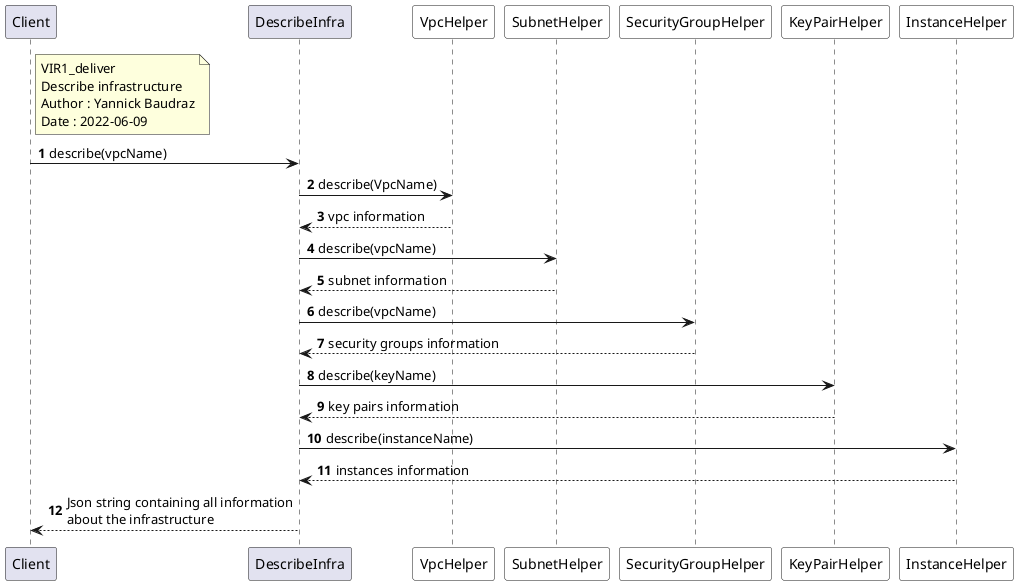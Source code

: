 @startuml Describe infrastructure
'https://plantuml.com/sequence-diagram

autonumber

participant Client
participant DescribeInfra as Infra
participant VpcHelper as Vpc #white
participant SubnetHelper as Subnet #white
participant SecurityGroupHelper as SecurityGroup #white
participant KeyPairHelper as KeyPair #white
participant InstanceHelper as Instance #white

note right Client
VIR1_deliver
Describe infrastructure
Author : Yannick Baudraz
Date : 2022-06-09
end note

Client -> Infra: describe(vpcName)

Infra -> Vpc : describe(VpcName)
Vpc --> Infra : vpc information

Infra -> Subnet : describe(vpcName)
Subnet --> Infra : subnet information

Infra -> SecurityGroup : describe(vpcName)
SecurityGroup --> Infra : security groups information

Infra -> KeyPair : describe(keyName)
KeyPair --> Infra : key pairs information

Infra -> Instance : describe(instanceName)
Instance --> Infra : instances information

Infra --> Client : Json string containing all information\nabout the infrastructure

@enduml
